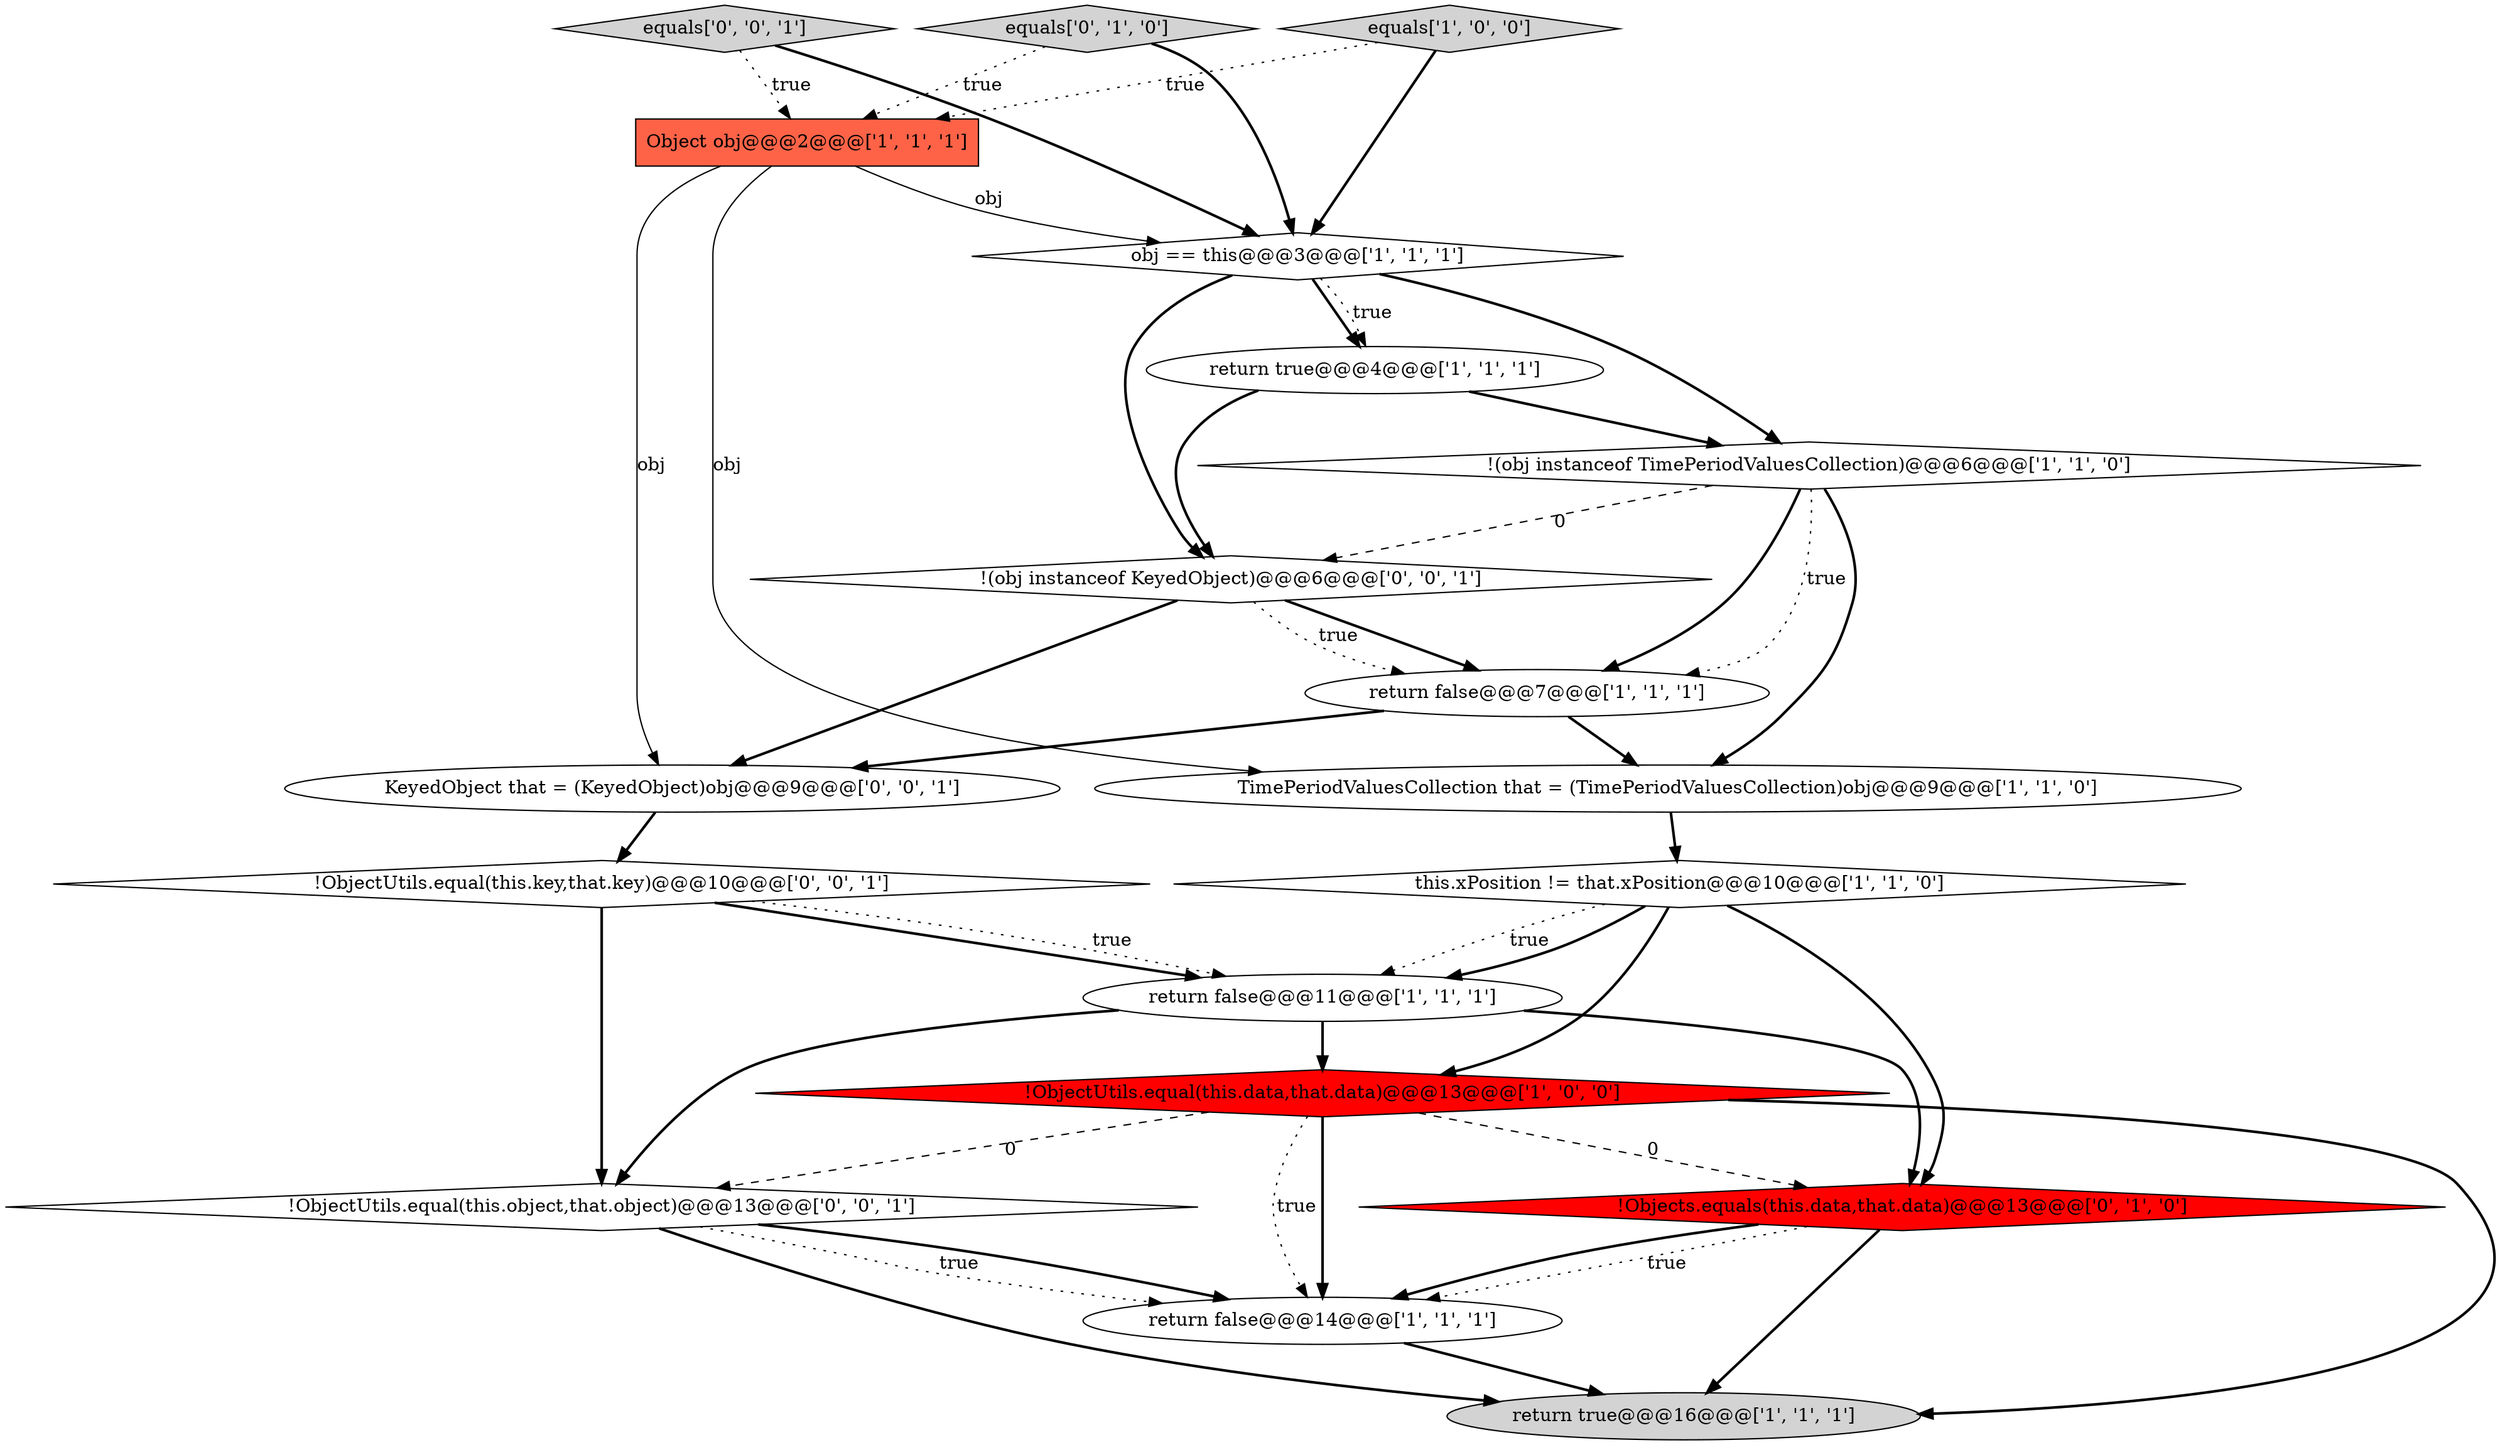 digraph {
17 [style = filled, label = "!ObjectUtils.equal(this.object,that.object)@@@13@@@['0', '0', '1']", fillcolor = white, shape = diamond image = "AAA0AAABBB3BBB"];
14 [style = filled, label = "equals['0', '0', '1']", fillcolor = lightgray, shape = diamond image = "AAA0AAABBB3BBB"];
9 [style = filled, label = "obj == this@@@3@@@['1', '1', '1']", fillcolor = white, shape = diamond image = "AAA0AAABBB1BBB"];
7 [style = filled, label = "return false@@@7@@@['1', '1', '1']", fillcolor = white, shape = ellipse image = "AAA0AAABBB1BBB"];
3 [style = filled, label = "!ObjectUtils.equal(this.data,that.data)@@@13@@@['1', '0', '0']", fillcolor = red, shape = diamond image = "AAA1AAABBB1BBB"];
5 [style = filled, label = "return false@@@14@@@['1', '1', '1']", fillcolor = white, shape = ellipse image = "AAA0AAABBB1BBB"];
10 [style = filled, label = "return true@@@4@@@['1', '1', '1']", fillcolor = white, shape = ellipse image = "AAA0AAABBB1BBB"];
12 [style = filled, label = "equals['0', '1', '0']", fillcolor = lightgray, shape = diamond image = "AAA0AAABBB2BBB"];
1 [style = filled, label = "equals['1', '0', '0']", fillcolor = lightgray, shape = diamond image = "AAA0AAABBB1BBB"];
13 [style = filled, label = "!Objects.equals(this.data,that.data)@@@13@@@['0', '1', '0']", fillcolor = red, shape = diamond image = "AAA1AAABBB2BBB"];
18 [style = filled, label = "KeyedObject that = (KeyedObject)obj@@@9@@@['0', '0', '1']", fillcolor = white, shape = ellipse image = "AAA0AAABBB3BBB"];
2 [style = filled, label = "this.xPosition != that.xPosition@@@10@@@['1', '1', '0']", fillcolor = white, shape = diamond image = "AAA0AAABBB1BBB"];
0 [style = filled, label = "return false@@@11@@@['1', '1', '1']", fillcolor = white, shape = ellipse image = "AAA0AAABBB1BBB"];
6 [style = filled, label = "Object obj@@@2@@@['1', '1', '1']", fillcolor = tomato, shape = box image = "AAA0AAABBB1BBB"];
16 [style = filled, label = "!ObjectUtils.equal(this.key,that.key)@@@10@@@['0', '0', '1']", fillcolor = white, shape = diamond image = "AAA0AAABBB3BBB"];
8 [style = filled, label = "return true@@@16@@@['1', '1', '1']", fillcolor = lightgray, shape = ellipse image = "AAA0AAABBB1BBB"];
4 [style = filled, label = "!(obj instanceof TimePeriodValuesCollection)@@@6@@@['1', '1', '0']", fillcolor = white, shape = diamond image = "AAA0AAABBB1BBB"];
11 [style = filled, label = "TimePeriodValuesCollection that = (TimePeriodValuesCollection)obj@@@9@@@['1', '1', '0']", fillcolor = white, shape = ellipse image = "AAA0AAABBB1BBB"];
15 [style = filled, label = "!(obj instanceof KeyedObject)@@@6@@@['0', '0', '1']", fillcolor = white, shape = diamond image = "AAA0AAABBB3BBB"];
0->3 [style = bold, label=""];
17->8 [style = bold, label=""];
5->8 [style = bold, label=""];
17->5 [style = bold, label=""];
16->0 [style = bold, label=""];
7->11 [style = bold, label=""];
2->0 [style = dotted, label="true"];
3->17 [style = dashed, label="0"];
10->15 [style = bold, label=""];
0->13 [style = bold, label=""];
15->7 [style = bold, label=""];
0->17 [style = bold, label=""];
9->4 [style = bold, label=""];
2->3 [style = bold, label=""];
4->7 [style = dotted, label="true"];
13->5 [style = dotted, label="true"];
6->18 [style = solid, label="obj"];
16->17 [style = bold, label=""];
9->10 [style = bold, label=""];
15->7 [style = dotted, label="true"];
12->9 [style = bold, label=""];
3->13 [style = dashed, label="0"];
15->18 [style = bold, label=""];
11->2 [style = bold, label=""];
4->7 [style = bold, label=""];
1->9 [style = bold, label=""];
2->13 [style = bold, label=""];
3->5 [style = bold, label=""];
2->0 [style = bold, label=""];
3->5 [style = dotted, label="true"];
18->16 [style = bold, label=""];
16->0 [style = dotted, label="true"];
12->6 [style = dotted, label="true"];
9->15 [style = bold, label=""];
4->15 [style = dashed, label="0"];
3->8 [style = bold, label=""];
10->4 [style = bold, label=""];
13->5 [style = bold, label=""];
7->18 [style = bold, label=""];
6->11 [style = solid, label="obj"];
1->6 [style = dotted, label="true"];
14->9 [style = bold, label=""];
13->8 [style = bold, label=""];
4->11 [style = bold, label=""];
9->10 [style = dotted, label="true"];
6->9 [style = solid, label="obj"];
17->5 [style = dotted, label="true"];
14->6 [style = dotted, label="true"];
}
